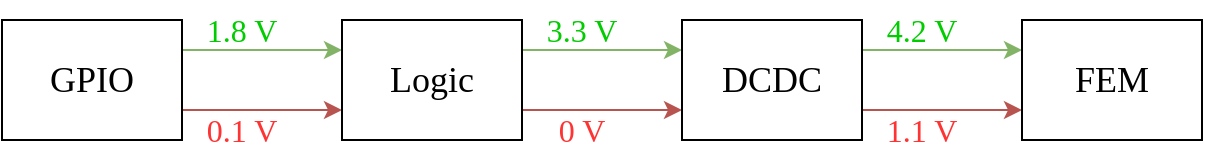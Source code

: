 <mxfile version="24.2.1" type="github">
  <diagram name="第1頁" id="owS1Ftch1K6Cu_4Nm-oV">
    <mxGraphModel dx="794" dy="454" grid="1" gridSize="10" guides="1" tooltips="1" connect="1" arrows="1" fold="1" page="1" pageScale="1" pageWidth="4000" pageHeight="4000" math="0" shadow="0">
      <root>
        <mxCell id="0" />
        <mxCell id="1" parent="0" />
        <mxCell id="U-B4BAsK96Zie-DbwiHI-13" style="edgeStyle=orthogonalEdgeStyle;rounded=0;orthogonalLoop=1;jettySize=auto;html=1;exitX=1;exitY=0.25;exitDx=0;exitDy=0;entryX=0;entryY=0.25;entryDx=0;entryDy=0;fontFamily=Helvetica;fontSize=12;fontColor=default;fillColor=#d5e8d4;strokeColor=#82b366;" edge="1" parent="1" source="U-B4BAsK96Zie-DbwiHI-1" target="U-B4BAsK96Zie-DbwiHI-3">
          <mxGeometry relative="1" as="geometry" />
        </mxCell>
        <mxCell id="U-B4BAsK96Zie-DbwiHI-16" style="edgeStyle=orthogonalEdgeStyle;rounded=0;orthogonalLoop=1;jettySize=auto;html=1;exitX=1;exitY=0.75;exitDx=0;exitDy=0;entryX=0;entryY=0.75;entryDx=0;entryDy=0;fontFamily=Helvetica;fontSize=12;fontColor=default;fillColor=#f8cecc;strokeColor=#b85450;" edge="1" parent="1" source="U-B4BAsK96Zie-DbwiHI-1" target="U-B4BAsK96Zie-DbwiHI-3">
          <mxGeometry relative="1" as="geometry" />
        </mxCell>
        <mxCell id="U-B4BAsK96Zie-DbwiHI-1" value="&lt;font style=&quot;font-size: 18px;&quot; face=&quot;Times New Roman&quot;&gt;GPIO&lt;/font&gt;" style="rounded=0;whiteSpace=wrap;html=1;fillColor=none;" vertex="1" parent="1">
          <mxGeometry x="80" y="150" width="90" height="60" as="geometry" />
        </mxCell>
        <mxCell id="U-B4BAsK96Zie-DbwiHI-14" style="edgeStyle=orthogonalEdgeStyle;rounded=0;orthogonalLoop=1;jettySize=auto;html=1;exitX=1;exitY=0.25;exitDx=0;exitDy=0;entryX=0;entryY=0.25;entryDx=0;entryDy=0;fontFamily=Helvetica;fontSize=12;fontColor=default;fillColor=#d5e8d4;strokeColor=#82b366;" edge="1" parent="1" source="U-B4BAsK96Zie-DbwiHI-3" target="U-B4BAsK96Zie-DbwiHI-4">
          <mxGeometry relative="1" as="geometry" />
        </mxCell>
        <mxCell id="U-B4BAsK96Zie-DbwiHI-17" style="edgeStyle=orthogonalEdgeStyle;rounded=0;orthogonalLoop=1;jettySize=auto;html=1;exitX=1;exitY=0.75;exitDx=0;exitDy=0;entryX=0;entryY=0.75;entryDx=0;entryDy=0;fontFamily=Helvetica;fontSize=12;fontColor=default;fillColor=#f8cecc;strokeColor=#b85450;" edge="1" parent="1" source="U-B4BAsK96Zie-DbwiHI-3" target="U-B4BAsK96Zie-DbwiHI-4">
          <mxGeometry relative="1" as="geometry" />
        </mxCell>
        <mxCell id="U-B4BAsK96Zie-DbwiHI-3" value="&lt;font style=&quot;font-size: 18px;&quot; face=&quot;Times New Roman&quot;&gt;Logic&lt;/font&gt;" style="rounded=0;whiteSpace=wrap;html=1;fillColor=none;" vertex="1" parent="1">
          <mxGeometry x="250" y="150" width="90" height="60" as="geometry" />
        </mxCell>
        <mxCell id="U-B4BAsK96Zie-DbwiHI-15" style="edgeStyle=orthogonalEdgeStyle;rounded=0;orthogonalLoop=1;jettySize=auto;html=1;exitX=1;exitY=0.25;exitDx=0;exitDy=0;entryX=0;entryY=0.25;entryDx=0;entryDy=0;fontFamily=Helvetica;fontSize=12;fontColor=default;fillColor=#d5e8d4;strokeColor=#82b366;" edge="1" parent="1" source="U-B4BAsK96Zie-DbwiHI-4" target="U-B4BAsK96Zie-DbwiHI-5">
          <mxGeometry relative="1" as="geometry" />
        </mxCell>
        <mxCell id="U-B4BAsK96Zie-DbwiHI-18" style="edgeStyle=orthogonalEdgeStyle;rounded=0;orthogonalLoop=1;jettySize=auto;html=1;exitX=1;exitY=0.75;exitDx=0;exitDy=0;entryX=0;entryY=0.75;entryDx=0;entryDy=0;fontFamily=Helvetica;fontSize=12;fontColor=default;fillColor=#f8cecc;strokeColor=#b85450;" edge="1" parent="1" source="U-B4BAsK96Zie-DbwiHI-4" target="U-B4BAsK96Zie-DbwiHI-5">
          <mxGeometry relative="1" as="geometry" />
        </mxCell>
        <mxCell id="U-B4BAsK96Zie-DbwiHI-4" value="&lt;font style=&quot;font-size: 18px;&quot; face=&quot;Times New Roman&quot;&gt;DCDC&lt;/font&gt;" style="rounded=0;whiteSpace=wrap;html=1;fillColor=none;" vertex="1" parent="1">
          <mxGeometry x="420" y="150" width="90" height="60" as="geometry" />
        </mxCell>
        <mxCell id="U-B4BAsK96Zie-DbwiHI-5" value="&lt;font style=&quot;font-size: 18px;&quot; face=&quot;Times New Roman&quot;&gt;FEM&lt;/font&gt;" style="rounded=0;whiteSpace=wrap;html=1;fillColor=none;" vertex="1" parent="1">
          <mxGeometry x="590" y="150" width="90" height="60" as="geometry" />
        </mxCell>
        <mxCell id="U-B4BAsK96Zie-DbwiHI-9" value="&lt;font style=&quot;font-size: 16px;&quot; face=&quot;Times New Roman&quot;&gt;1.8 V&lt;/font&gt;" style="text;html=1;align=center;verticalAlign=middle;whiteSpace=wrap;rounded=0;fontFamily=Helvetica;fontSize=12;fontColor=#00CC00;" vertex="1" parent="1">
          <mxGeometry x="170" y="140" width="60" height="30" as="geometry" />
        </mxCell>
        <mxCell id="U-B4BAsK96Zie-DbwiHI-10" value="&lt;font style=&quot;font-size: 16px;&quot; face=&quot;Times New Roman&quot;&gt;3.3 V&lt;/font&gt;" style="text;html=1;align=center;verticalAlign=middle;whiteSpace=wrap;rounded=0;fontFamily=Helvetica;fontSize=12;fontColor=#00CC00;" vertex="1" parent="1">
          <mxGeometry x="340" y="140" width="60" height="30" as="geometry" />
        </mxCell>
        <mxCell id="U-B4BAsK96Zie-DbwiHI-12" value="&lt;font style=&quot;font-size: 16px;&quot; face=&quot;Times New Roman&quot;&gt;4.2 V&lt;/font&gt;" style="text;html=1;align=center;verticalAlign=middle;whiteSpace=wrap;rounded=0;fontFamily=Helvetica;fontSize=12;fontColor=#00CC00;" vertex="1" parent="1">
          <mxGeometry x="510" y="140" width="60" height="30" as="geometry" />
        </mxCell>
        <mxCell id="U-B4BAsK96Zie-DbwiHI-19" value="&lt;font face=&quot;Times New Roman&quot; style=&quot;font-size: 16px;&quot;&gt;0.1 V&lt;/font&gt;" style="text;html=1;align=center;verticalAlign=middle;whiteSpace=wrap;rounded=0;fontFamily=Helvetica;fontSize=12;fontColor=#FF3333;" vertex="1" parent="1">
          <mxGeometry x="170" y="190" width="60" height="30" as="geometry" />
        </mxCell>
        <mxCell id="U-B4BAsK96Zie-DbwiHI-20" value="&lt;font face=&quot;Times New Roman&quot; style=&quot;font-size: 16px;&quot;&gt;0 V&lt;/font&gt;" style="text;html=1;align=center;verticalAlign=middle;whiteSpace=wrap;rounded=0;fontFamily=Helvetica;fontSize=12;fontColor=#FF3333;" vertex="1" parent="1">
          <mxGeometry x="340" y="190" width="60" height="30" as="geometry" />
        </mxCell>
        <mxCell id="U-B4BAsK96Zie-DbwiHI-21" value="&lt;font face=&quot;Times New Roman&quot; style=&quot;font-size: 16px;&quot;&gt;1.1 V&lt;/font&gt;" style="text;html=1;align=center;verticalAlign=middle;whiteSpace=wrap;rounded=0;fontFamily=Helvetica;fontSize=12;fontColor=#FF3333;" vertex="1" parent="1">
          <mxGeometry x="510" y="190" width="60" height="30" as="geometry" />
        </mxCell>
      </root>
    </mxGraphModel>
  </diagram>
</mxfile>
